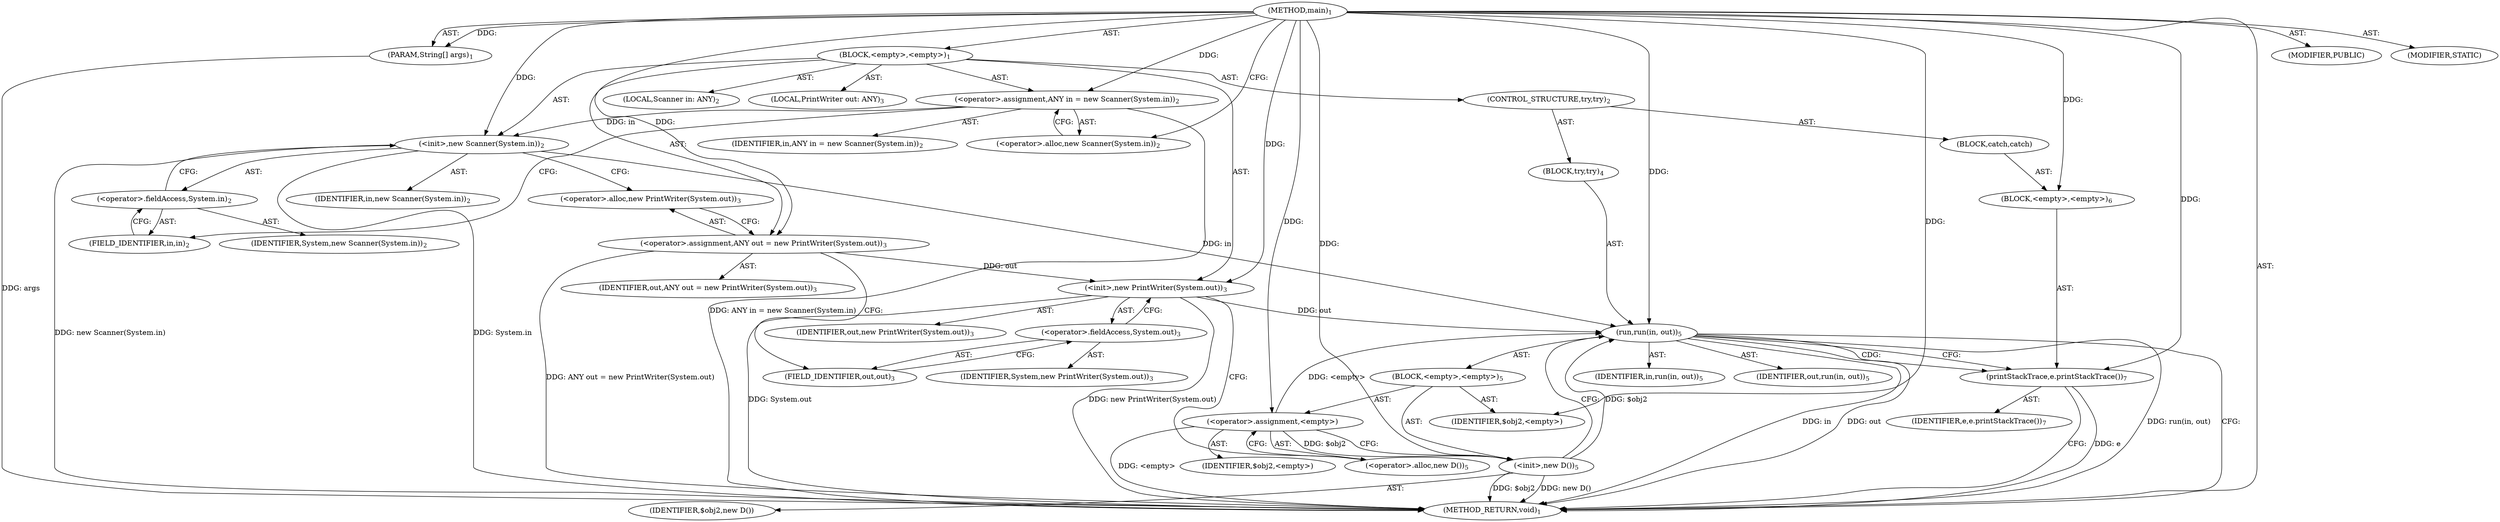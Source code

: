 digraph "main" {  
"21" [label = <(METHOD,main)<SUB>1</SUB>> ]
"22" [label = <(PARAM,String[] args)<SUB>1</SUB>> ]
"23" [label = <(BLOCK,&lt;empty&gt;,&lt;empty&gt;)<SUB>1</SUB>> ]
"4" [label = <(LOCAL,Scanner in: ANY)<SUB>2</SUB>> ]
"24" [label = <(&lt;operator&gt;.assignment,ANY in = new Scanner(System.in))<SUB>2</SUB>> ]
"25" [label = <(IDENTIFIER,in,ANY in = new Scanner(System.in))<SUB>2</SUB>> ]
"26" [label = <(&lt;operator&gt;.alloc,new Scanner(System.in))<SUB>2</SUB>> ]
"27" [label = <(&lt;init&gt;,new Scanner(System.in))<SUB>2</SUB>> ]
"3" [label = <(IDENTIFIER,in,new Scanner(System.in))<SUB>2</SUB>> ]
"28" [label = <(&lt;operator&gt;.fieldAccess,System.in)<SUB>2</SUB>> ]
"29" [label = <(IDENTIFIER,System,new Scanner(System.in))<SUB>2</SUB>> ]
"30" [label = <(FIELD_IDENTIFIER,in,in)<SUB>2</SUB>> ]
"6" [label = <(LOCAL,PrintWriter out: ANY)<SUB>3</SUB>> ]
"31" [label = <(&lt;operator&gt;.assignment,ANY out = new PrintWriter(System.out))<SUB>3</SUB>> ]
"32" [label = <(IDENTIFIER,out,ANY out = new PrintWriter(System.out))<SUB>3</SUB>> ]
"33" [label = <(&lt;operator&gt;.alloc,new PrintWriter(System.out))<SUB>3</SUB>> ]
"34" [label = <(&lt;init&gt;,new PrintWriter(System.out))<SUB>3</SUB>> ]
"5" [label = <(IDENTIFIER,out,new PrintWriter(System.out))<SUB>3</SUB>> ]
"35" [label = <(&lt;operator&gt;.fieldAccess,System.out)<SUB>3</SUB>> ]
"36" [label = <(IDENTIFIER,System,new PrintWriter(System.out))<SUB>3</SUB>> ]
"37" [label = <(FIELD_IDENTIFIER,out,out)<SUB>3</SUB>> ]
"38" [label = <(CONTROL_STRUCTURE,try,try)<SUB>2</SUB>> ]
"39" [label = <(BLOCK,try,try)<SUB>4</SUB>> ]
"40" [label = <(run,run(in, out))<SUB>5</SUB>> ]
"41" [label = <(BLOCK,&lt;empty&gt;,&lt;empty&gt;)<SUB>5</SUB>> ]
"42" [label = <(&lt;operator&gt;.assignment,&lt;empty&gt;)> ]
"43" [label = <(IDENTIFIER,$obj2,&lt;empty&gt;)> ]
"44" [label = <(&lt;operator&gt;.alloc,new D())<SUB>5</SUB>> ]
"45" [label = <(&lt;init&gt;,new D())<SUB>5</SUB>> ]
"46" [label = <(IDENTIFIER,$obj2,new D())> ]
"47" [label = <(IDENTIFIER,$obj2,&lt;empty&gt;)> ]
"48" [label = <(IDENTIFIER,in,run(in, out))<SUB>5</SUB>> ]
"49" [label = <(IDENTIFIER,out,run(in, out))<SUB>5</SUB>> ]
"50" [label = <(BLOCK,catch,catch)> ]
"51" [label = <(BLOCK,&lt;empty&gt;,&lt;empty&gt;)<SUB>6</SUB>> ]
"52" [label = <(printStackTrace,e.printStackTrace())<SUB>7</SUB>> ]
"53" [label = <(IDENTIFIER,e,e.printStackTrace())<SUB>7</SUB>> ]
"54" [label = <(MODIFIER,PUBLIC)> ]
"55" [label = <(MODIFIER,STATIC)> ]
"56" [label = <(METHOD_RETURN,void)<SUB>1</SUB>> ]
  "21" -> "22"  [ label = "AST: "] 
  "21" -> "23"  [ label = "AST: "] 
  "21" -> "54"  [ label = "AST: "] 
  "21" -> "55"  [ label = "AST: "] 
  "21" -> "56"  [ label = "AST: "] 
  "23" -> "4"  [ label = "AST: "] 
  "23" -> "24"  [ label = "AST: "] 
  "23" -> "27"  [ label = "AST: "] 
  "23" -> "6"  [ label = "AST: "] 
  "23" -> "31"  [ label = "AST: "] 
  "23" -> "34"  [ label = "AST: "] 
  "23" -> "38"  [ label = "AST: "] 
  "24" -> "25"  [ label = "AST: "] 
  "24" -> "26"  [ label = "AST: "] 
  "27" -> "3"  [ label = "AST: "] 
  "27" -> "28"  [ label = "AST: "] 
  "28" -> "29"  [ label = "AST: "] 
  "28" -> "30"  [ label = "AST: "] 
  "31" -> "32"  [ label = "AST: "] 
  "31" -> "33"  [ label = "AST: "] 
  "34" -> "5"  [ label = "AST: "] 
  "34" -> "35"  [ label = "AST: "] 
  "35" -> "36"  [ label = "AST: "] 
  "35" -> "37"  [ label = "AST: "] 
  "38" -> "39"  [ label = "AST: "] 
  "38" -> "50"  [ label = "AST: "] 
  "39" -> "40"  [ label = "AST: "] 
  "40" -> "41"  [ label = "AST: "] 
  "40" -> "48"  [ label = "AST: "] 
  "40" -> "49"  [ label = "AST: "] 
  "41" -> "42"  [ label = "AST: "] 
  "41" -> "45"  [ label = "AST: "] 
  "41" -> "47"  [ label = "AST: "] 
  "42" -> "43"  [ label = "AST: "] 
  "42" -> "44"  [ label = "AST: "] 
  "45" -> "46"  [ label = "AST: "] 
  "50" -> "51"  [ label = "AST: "] 
  "51" -> "52"  [ label = "AST: "] 
  "52" -> "53"  [ label = "AST: "] 
  "24" -> "30"  [ label = "CFG: "] 
  "27" -> "33"  [ label = "CFG: "] 
  "31" -> "37"  [ label = "CFG: "] 
  "34" -> "44"  [ label = "CFG: "] 
  "26" -> "24"  [ label = "CFG: "] 
  "28" -> "27"  [ label = "CFG: "] 
  "33" -> "31"  [ label = "CFG: "] 
  "35" -> "34"  [ label = "CFG: "] 
  "30" -> "28"  [ label = "CFG: "] 
  "37" -> "35"  [ label = "CFG: "] 
  "40" -> "56"  [ label = "CFG: "] 
  "40" -> "52"  [ label = "CFG: "] 
  "52" -> "56"  [ label = "CFG: "] 
  "42" -> "45"  [ label = "CFG: "] 
  "45" -> "40"  [ label = "CFG: "] 
  "44" -> "42"  [ label = "CFG: "] 
  "21" -> "26"  [ label = "CFG: "] 
  "22" -> "56"  [ label = "DDG: args"] 
  "24" -> "56"  [ label = "DDG: ANY in = new Scanner(System.in)"] 
  "27" -> "56"  [ label = "DDG: System.in"] 
  "27" -> "56"  [ label = "DDG: new Scanner(System.in)"] 
  "31" -> "56"  [ label = "DDG: ANY out = new PrintWriter(System.out)"] 
  "34" -> "56"  [ label = "DDG: System.out"] 
  "34" -> "56"  [ label = "DDG: new PrintWriter(System.out)"] 
  "42" -> "56"  [ label = "DDG: &lt;empty&gt;"] 
  "45" -> "56"  [ label = "DDG: $obj2"] 
  "45" -> "56"  [ label = "DDG: new D()"] 
  "40" -> "56"  [ label = "DDG: in"] 
  "40" -> "56"  [ label = "DDG: out"] 
  "40" -> "56"  [ label = "DDG: run(in, out)"] 
  "52" -> "56"  [ label = "DDG: e"] 
  "21" -> "22"  [ label = "DDG: "] 
  "21" -> "24"  [ label = "DDG: "] 
  "21" -> "31"  [ label = "DDG: "] 
  "24" -> "27"  [ label = "DDG: in"] 
  "21" -> "27"  [ label = "DDG: "] 
  "31" -> "34"  [ label = "DDG: out"] 
  "21" -> "34"  [ label = "DDG: "] 
  "21" -> "51"  [ label = "DDG: "] 
  "42" -> "40"  [ label = "DDG: &lt;empty&gt;"] 
  "45" -> "40"  [ label = "DDG: $obj2"] 
  "21" -> "40"  [ label = "DDG: "] 
  "27" -> "40"  [ label = "DDG: in"] 
  "34" -> "40"  [ label = "DDG: out"] 
  "21" -> "42"  [ label = "DDG: "] 
  "21" -> "47"  [ label = "DDG: "] 
  "21" -> "52"  [ label = "DDG: "] 
  "42" -> "45"  [ label = "DDG: $obj2"] 
  "21" -> "45"  [ label = "DDG: "] 
  "40" -> "52"  [ label = "CDG: "] 
}
